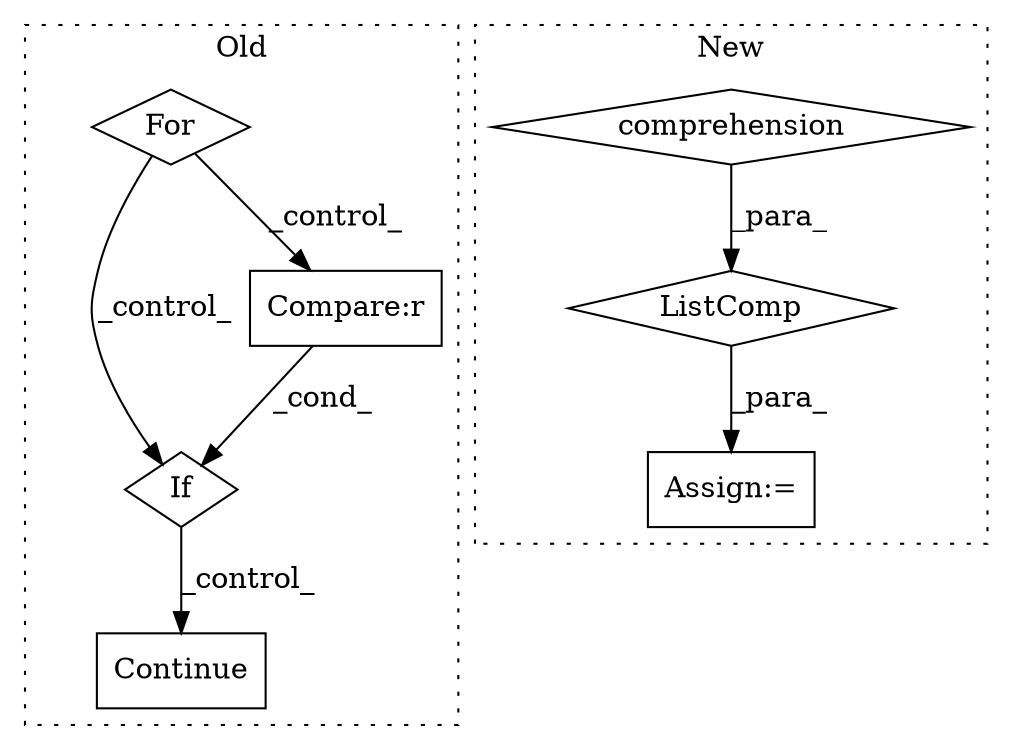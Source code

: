 digraph G {
subgraph cluster0 {
1 [label="Continue" a="43" s="638" l="8" shape="box"];
4 [label="If" a="96" s="607" l="3" shape="diamond"];
6 [label="Compare:r" a="40" s="610" l="14" shape="box"];
7 [label="For" a="107" s="260,280" l="4,10" shape="diamond"];
label = "Old";
style="dotted";
}
subgraph cluster1 {
2 [label="ListComp" a="106" s="1188" l="78" shape="diamond"];
3 [label="comprehension" a="45" s="1251" l="3" shape="diamond"];
5 [label="Assign:=" a="68" s="1278" l="3" shape="box"];
label = "New";
style="dotted";
}
2 -> 5 [label="_para_"];
3 -> 2 [label="_para_"];
4 -> 1 [label="_control_"];
6 -> 4 [label="_cond_"];
7 -> 6 [label="_control_"];
7 -> 4 [label="_control_"];
}